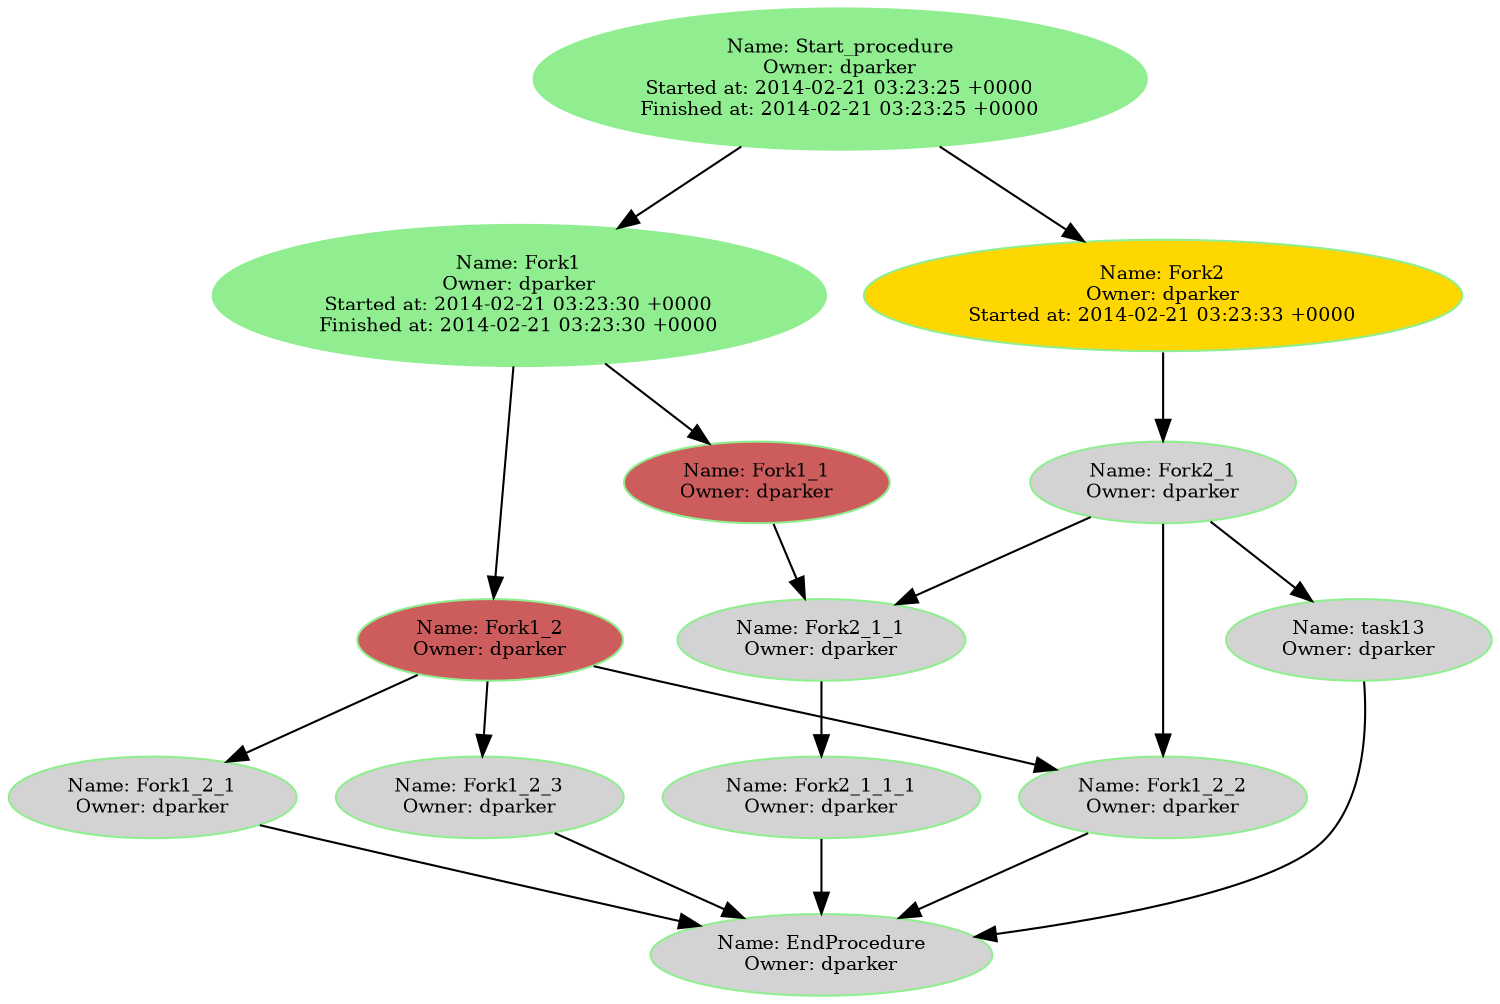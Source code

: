 digraph bendy_planner {
	Start_procedure [fontsize="9"];
	Start_procedure [label="Name: Start_procedure\nOwner: dparker\nStarted at: 2014-02-21 03:23:25 +0000\nFinished at: 2014-02-21 03:23:25 +0000\n"];
	Start_procedure [style="filled"];
	Start_procedure [color="PaleGreen2"];
	Start_procedure [fillcolor="PaleGreen2"];
	Fork1 [fontsize="9"];
	Fork1 [label="Name: Fork1\nOwner: dparker\nStarted at: 2014-02-21 03:23:30 +0000\nFinished at: 2014-02-21 03:23:30 +0000\n"];
	Fork1 [style="filled"];
	Fork1 [color="PaleGreen2"];
	Fork1 [fillcolor="PaleGreen2"];
	Fork2 [fontsize="9"];
	Fork2 [label="Name: Fork2\nOwner: dparker\nStarted at: 2014-02-21 03:23:33 +0000\n"];
	Fork2 [style="filled"];
	Fork2 [color="PaleGreen2"];
	Fork2 [fillcolor="gold"];
	Fork1_1 [fontsize="9"];
	Fork1_1 [label="Name: Fork1_1\nOwner: dparker\n"];
	Fork1_1 [style="filled"];
	Fork1_1 [URL="http://google.com"];
	Fork1_1 [tooltip="Click for details"];
	Fork1_1 [color="PaleGreen2"];
	Fork1_1 [fillcolor="IndianRed"];
	Fork1_2 [fontsize="9"];
	Fork1_2 [label="Name: Fork1_2\nOwner: dparker\n"];
	Fork1_2 [style="filled"];
	Fork1_2 [color="PaleGreen2"];
	Fork1_2 [fillcolor="IndianRed"];
	Fork1_2_1 [fontsize="9"];
	Fork1_2_1 [label="Name: Fork1_2_1\nOwner: dparker\n"];
	Fork1_2_1 [style="filled"];
	Fork1_2_1 [color="PaleGreen2"];
	Fork1_2_1 [fillcolor="LightGrey"];
	Fork1_2_2 [fontsize="9"];
	Fork1_2_2 [label="Name: Fork1_2_2\nOwner: dparker\n"];
	Fork1_2_2 [style="filled"];
	Fork1_2_2 [color="PaleGreen2"];
	Fork1_2_2 [fillcolor="LightGrey"];
	Fork1_2_3 [fontsize="9"];
	Fork1_2_3 [label="Name: Fork1_2_3\nOwner: dparker\n"];
	Fork1_2_3 [style="filled"];
	Fork1_2_3 [color="PaleGreen2"];
	Fork1_2_3 [fillcolor="LightGrey"];
	Fork2_1 [fontsize="9"];
	Fork2_1 [label="Name: Fork2_1\nOwner: dparker\n"];
	Fork2_1 [style="filled"];
	Fork2_1 [URL="http://yahoo.com"];
	Fork2_1 [tooltip="Click for details"];
	Fork2_1 [color="PaleGreen2"];
	Fork2_1 [fillcolor="LightGrey"];
	Fork2_1_1 [fontsize="9"];
	Fork2_1_1 [label="Name: Fork2_1_1\nOwner: dparker\n"];
	Fork2_1_1 [style="filled"];
	Fork2_1_1 [color="PaleGreen2"];
	Fork2_1_1 [fillcolor="LightGrey"];
	Fork2_1_1_1 [fontsize="9"];
	Fork2_1_1_1 [label="Name: Fork2_1_1_1\nOwner: dparker\n"];
	Fork2_1_1_1 [style="filled"];
	Fork2_1_1_1 [color="PaleGreen2"];
	Fork2_1_1_1 [fillcolor="LightGrey"];
	EndProcedure [fontsize="9"];
	EndProcedure [label="Name: EndProcedure\nOwner: dparker\n"];
	EndProcedure [style="filled"];
	EndProcedure [color="PaleGreen2"];
	EndProcedure [fillcolor="LightGrey"];
	task13 [fontsize="9"];
	task13 [label="Name: task13\nOwner: dparker\n"];
	task13 [style="filled"];
	task13 [color="PaleGreen2"];
	task13 [fillcolor="LightGrey"];
	Start_procedure -> Fork1;
	Start_procedure -> Fork2;
	Fork1 -> Fork1_1;
	Fork1 -> Fork1_2;
	Fork1_2 -> Fork1_2_1;
	Fork2_1 -> Fork1_2_2;
	Fork1_2 -> Fork1_2_2;
	Fork1_2 -> Fork1_2_3;
	Fork2 -> Fork2_1;
	Fork1_1 -> Fork2_1_1;
	Fork2_1 -> Fork2_1_1;
	Fork2_1_1 -> Fork2_1_1_1;
	task13 -> EndProcedure;
	Fork1_2_3 -> EndProcedure;
	Fork1_2_2 -> EndProcedure;
	Fork1_2_1 -> EndProcedure;
	Fork2_1_1_1 -> EndProcedure;
	Fork2_1 -> task13;
}
